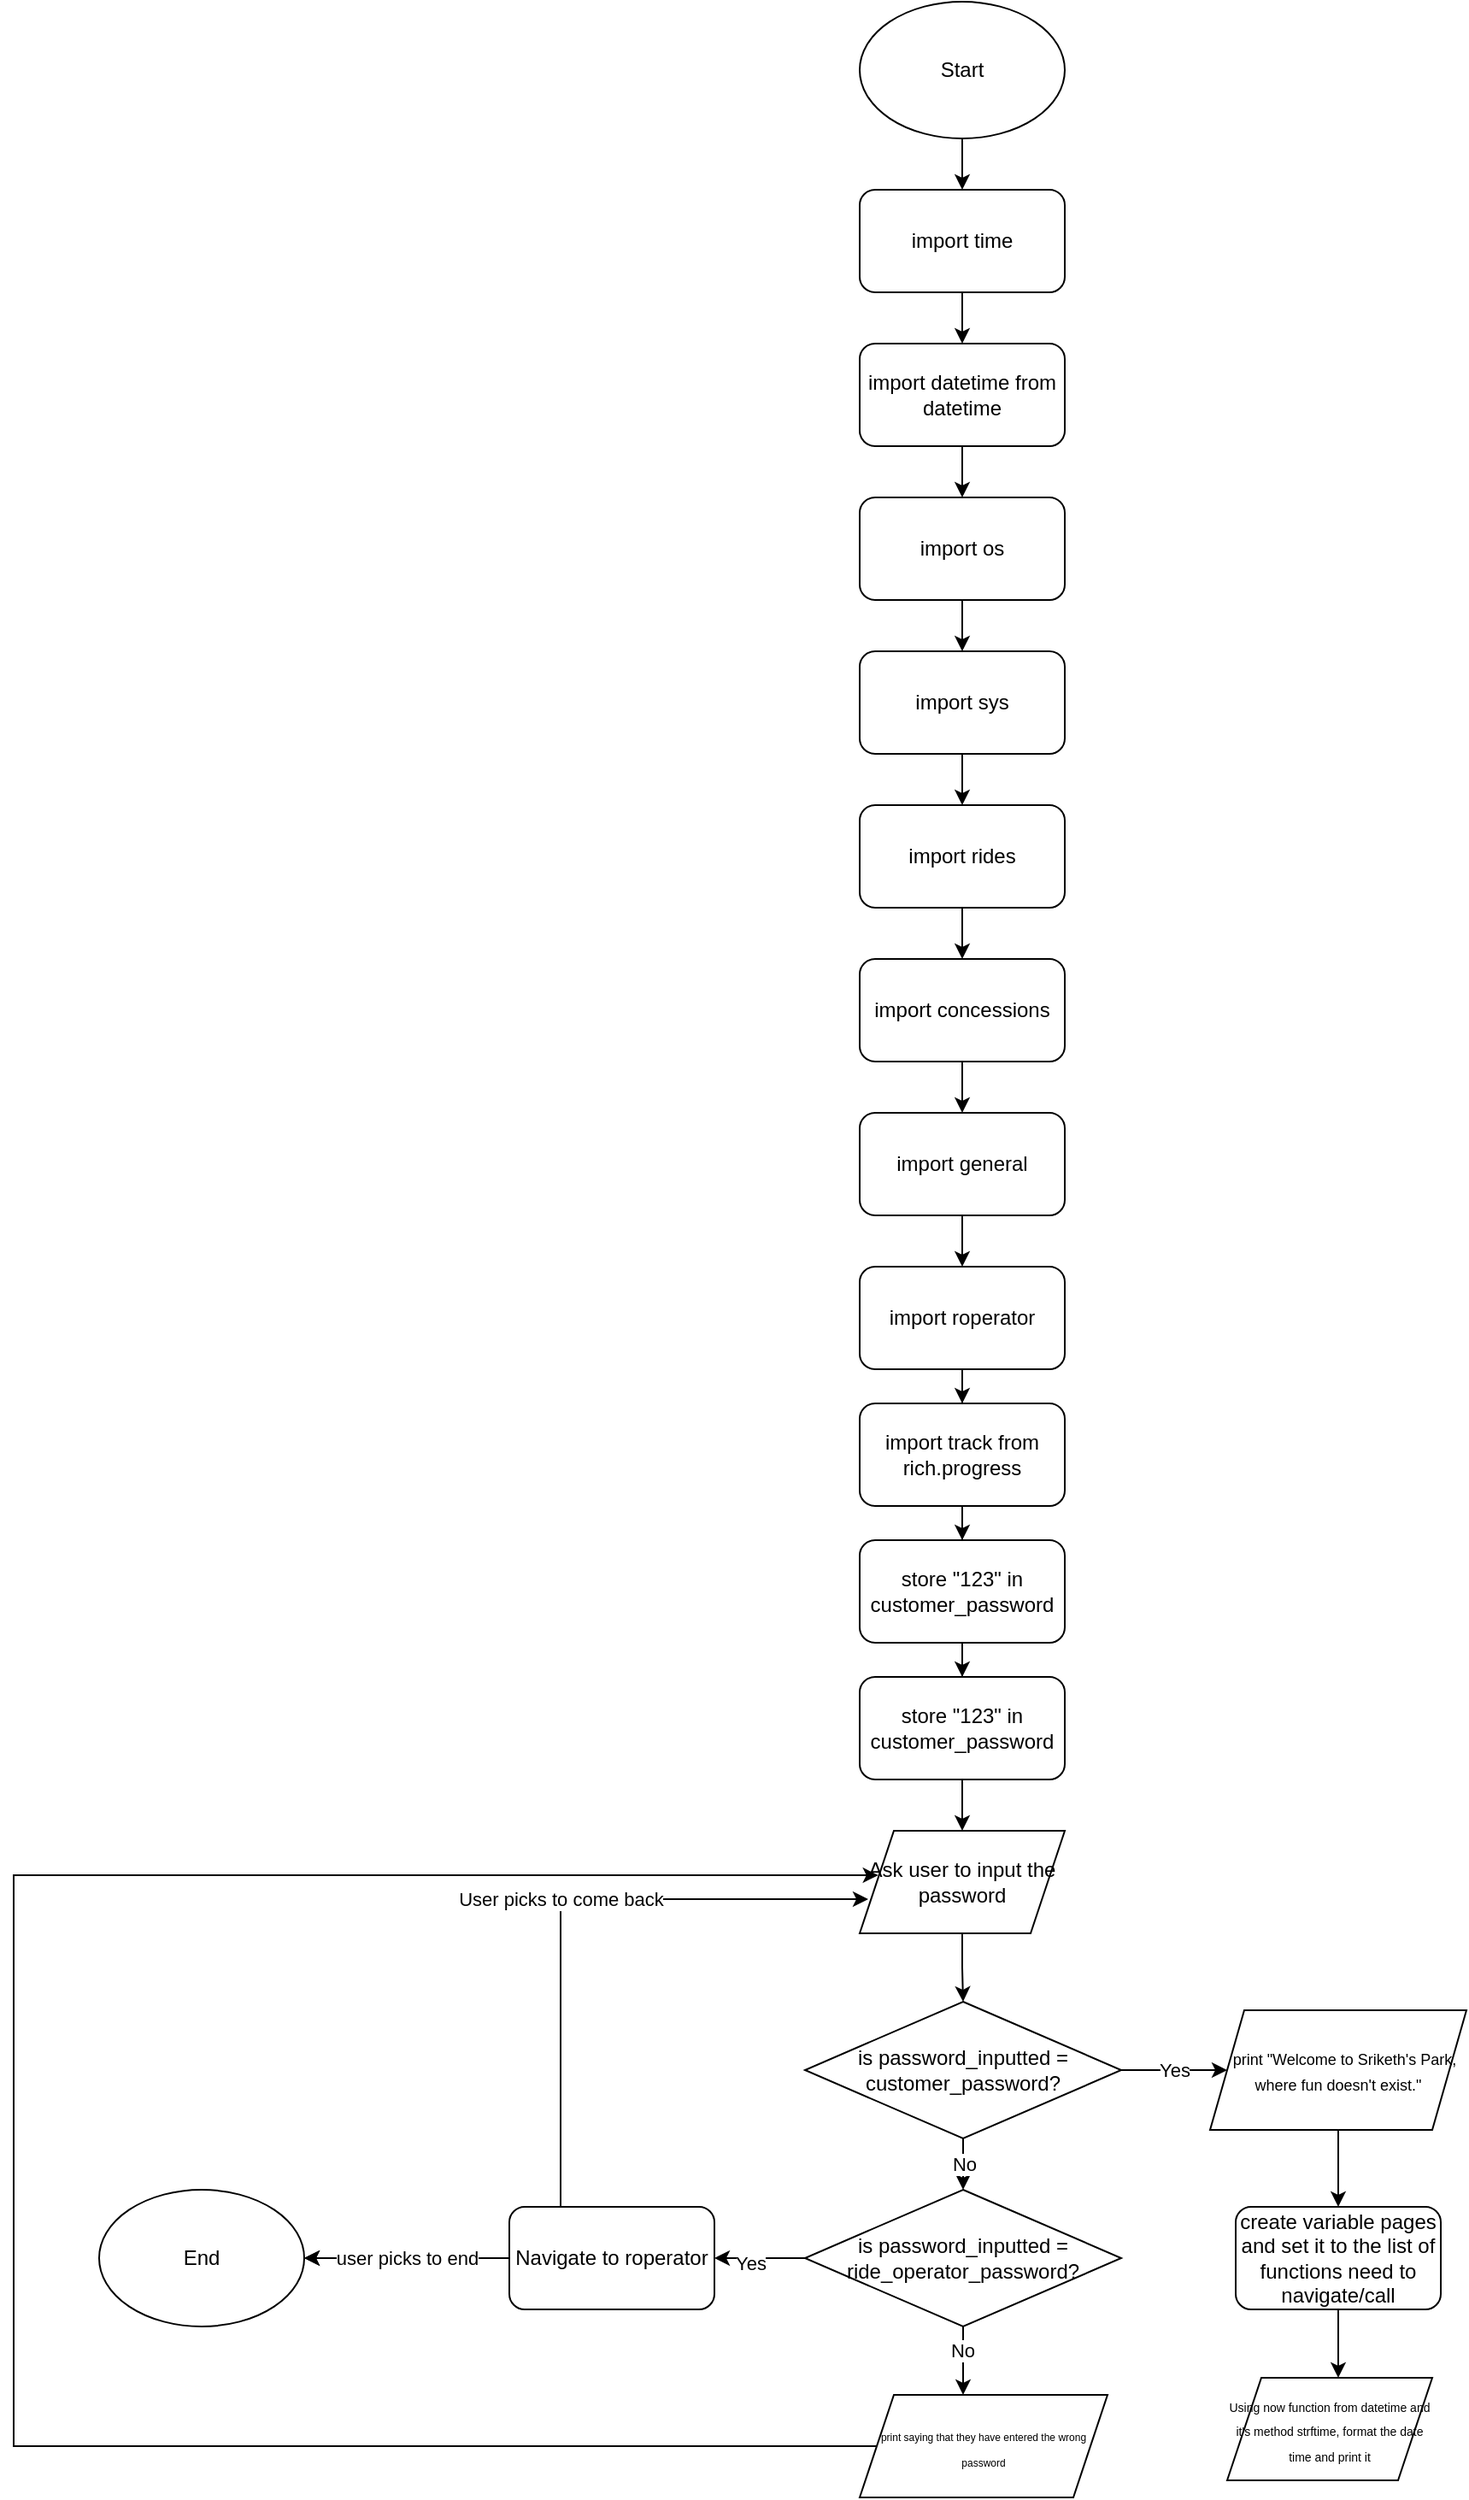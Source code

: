 <mxfile version="24.2.5" type="device">
  <diagram name="Page-1" id="OyXNO2JN_G-qFlpIGVri">
    <mxGraphModel dx="1064" dy="125" grid="1" gridSize="10" guides="1" tooltips="1" connect="1" arrows="1" fold="1" page="1" pageScale="1" pageWidth="850" pageHeight="1100" math="0" shadow="0">
      <root>
        <mxCell id="0" />
        <mxCell id="1" parent="0" />
        <mxCell id="5xE5U3xkHbCkmWiP0uVH-16" style="edgeStyle=orthogonalEdgeStyle;rounded=0;orthogonalLoop=1;jettySize=auto;html=1;" edge="1" parent="1" source="5xE5U3xkHbCkmWiP0uVH-1" target="5xE5U3xkHbCkmWiP0uVH-2">
          <mxGeometry relative="1" as="geometry" />
        </mxCell>
        <mxCell id="5xE5U3xkHbCkmWiP0uVH-1" value="Start" style="ellipse;whiteSpace=wrap;html=1;" vertex="1" parent="1">
          <mxGeometry x="365" y="20" width="120" height="80" as="geometry" />
        </mxCell>
        <mxCell id="5xE5U3xkHbCkmWiP0uVH-17" style="edgeStyle=orthogonalEdgeStyle;rounded=0;orthogonalLoop=1;jettySize=auto;html=1;" edge="1" parent="1" source="5xE5U3xkHbCkmWiP0uVH-2" target="5xE5U3xkHbCkmWiP0uVH-3">
          <mxGeometry relative="1" as="geometry" />
        </mxCell>
        <mxCell id="5xE5U3xkHbCkmWiP0uVH-2" value="import time" style="rounded=1;whiteSpace=wrap;html=1;" vertex="1" parent="1">
          <mxGeometry x="365" y="130" width="120" height="60" as="geometry" />
        </mxCell>
        <mxCell id="5xE5U3xkHbCkmWiP0uVH-18" style="edgeStyle=orthogonalEdgeStyle;rounded=0;orthogonalLoop=1;jettySize=auto;html=1;" edge="1" parent="1" source="5xE5U3xkHbCkmWiP0uVH-3" target="5xE5U3xkHbCkmWiP0uVH-4">
          <mxGeometry relative="1" as="geometry" />
        </mxCell>
        <mxCell id="5xE5U3xkHbCkmWiP0uVH-3" value="import datetime from datetime" style="rounded=1;whiteSpace=wrap;html=1;" vertex="1" parent="1">
          <mxGeometry x="365" y="220" width="120" height="60" as="geometry" />
        </mxCell>
        <mxCell id="5xE5U3xkHbCkmWiP0uVH-20" style="edgeStyle=orthogonalEdgeStyle;rounded=0;orthogonalLoop=1;jettySize=auto;html=1;" edge="1" parent="1" source="5xE5U3xkHbCkmWiP0uVH-4" target="5xE5U3xkHbCkmWiP0uVH-5">
          <mxGeometry relative="1" as="geometry" />
        </mxCell>
        <mxCell id="5xE5U3xkHbCkmWiP0uVH-4" value="import os" style="rounded=1;whiteSpace=wrap;html=1;" vertex="1" parent="1">
          <mxGeometry x="365" y="310" width="120" height="60" as="geometry" />
        </mxCell>
        <mxCell id="5xE5U3xkHbCkmWiP0uVH-21" style="edgeStyle=orthogonalEdgeStyle;rounded=0;orthogonalLoop=1;jettySize=auto;html=1;" edge="1" parent="1" source="5xE5U3xkHbCkmWiP0uVH-5" target="5xE5U3xkHbCkmWiP0uVH-6">
          <mxGeometry relative="1" as="geometry" />
        </mxCell>
        <mxCell id="5xE5U3xkHbCkmWiP0uVH-5" value="import sys" style="rounded=1;whiteSpace=wrap;html=1;" vertex="1" parent="1">
          <mxGeometry x="365" y="400" width="120" height="60" as="geometry" />
        </mxCell>
        <mxCell id="5xE5U3xkHbCkmWiP0uVH-22" style="edgeStyle=orthogonalEdgeStyle;rounded=0;orthogonalLoop=1;jettySize=auto;html=1;" edge="1" parent="1" source="5xE5U3xkHbCkmWiP0uVH-6" target="5xE5U3xkHbCkmWiP0uVH-7">
          <mxGeometry relative="1" as="geometry" />
        </mxCell>
        <mxCell id="5xE5U3xkHbCkmWiP0uVH-6" value="import rides" style="rounded=1;whiteSpace=wrap;html=1;" vertex="1" parent="1">
          <mxGeometry x="365" y="490" width="120" height="60" as="geometry" />
        </mxCell>
        <mxCell id="5xE5U3xkHbCkmWiP0uVH-23" style="edgeStyle=orthogonalEdgeStyle;rounded=0;orthogonalLoop=1;jettySize=auto;html=1;" edge="1" parent="1" source="5xE5U3xkHbCkmWiP0uVH-7" target="5xE5U3xkHbCkmWiP0uVH-8">
          <mxGeometry relative="1" as="geometry" />
        </mxCell>
        <mxCell id="5xE5U3xkHbCkmWiP0uVH-7" value="import concessions" style="rounded=1;whiteSpace=wrap;html=1;" vertex="1" parent="1">
          <mxGeometry x="365" y="580" width="120" height="60" as="geometry" />
        </mxCell>
        <mxCell id="5xE5U3xkHbCkmWiP0uVH-24" style="edgeStyle=orthogonalEdgeStyle;rounded=0;orthogonalLoop=1;jettySize=auto;html=1;" edge="1" parent="1" source="5xE5U3xkHbCkmWiP0uVH-8" target="5xE5U3xkHbCkmWiP0uVH-9">
          <mxGeometry relative="1" as="geometry" />
        </mxCell>
        <mxCell id="5xE5U3xkHbCkmWiP0uVH-8" value="import general" style="rounded=1;whiteSpace=wrap;html=1;" vertex="1" parent="1">
          <mxGeometry x="365" y="670" width="120" height="60" as="geometry" />
        </mxCell>
        <mxCell id="5xE5U3xkHbCkmWiP0uVH-25" style="edgeStyle=orthogonalEdgeStyle;rounded=0;orthogonalLoop=1;jettySize=auto;html=1;" edge="1" parent="1" source="5xE5U3xkHbCkmWiP0uVH-9" target="5xE5U3xkHbCkmWiP0uVH-10">
          <mxGeometry relative="1" as="geometry" />
        </mxCell>
        <mxCell id="5xE5U3xkHbCkmWiP0uVH-9" value="import roperator" style="rounded=1;whiteSpace=wrap;html=1;" vertex="1" parent="1">
          <mxGeometry x="365" y="760" width="120" height="60" as="geometry" />
        </mxCell>
        <mxCell id="5xE5U3xkHbCkmWiP0uVH-26" style="edgeStyle=orthogonalEdgeStyle;rounded=0;orthogonalLoop=1;jettySize=auto;html=1;" edge="1" parent="1" source="5xE5U3xkHbCkmWiP0uVH-10" target="5xE5U3xkHbCkmWiP0uVH-11">
          <mxGeometry relative="1" as="geometry" />
        </mxCell>
        <mxCell id="5xE5U3xkHbCkmWiP0uVH-10" value="import track from rich.progress" style="rounded=1;whiteSpace=wrap;html=1;" vertex="1" parent="1">
          <mxGeometry x="365" y="840" width="120" height="60" as="geometry" />
        </mxCell>
        <mxCell id="5xE5U3xkHbCkmWiP0uVH-27" style="edgeStyle=orthogonalEdgeStyle;rounded=0;orthogonalLoop=1;jettySize=auto;html=1;" edge="1" parent="1" source="5xE5U3xkHbCkmWiP0uVH-11" target="5xE5U3xkHbCkmWiP0uVH-12">
          <mxGeometry relative="1" as="geometry" />
        </mxCell>
        <mxCell id="5xE5U3xkHbCkmWiP0uVH-11" value="store &quot;123&quot; in customer_password" style="rounded=1;whiteSpace=wrap;html=1;" vertex="1" parent="1">
          <mxGeometry x="365" y="920" width="120" height="60" as="geometry" />
        </mxCell>
        <mxCell id="5xE5U3xkHbCkmWiP0uVH-28" style="edgeStyle=orthogonalEdgeStyle;rounded=0;orthogonalLoop=1;jettySize=auto;html=1;" edge="1" parent="1" source="5xE5U3xkHbCkmWiP0uVH-12" target="5xE5U3xkHbCkmWiP0uVH-13">
          <mxGeometry relative="1" as="geometry" />
        </mxCell>
        <mxCell id="5xE5U3xkHbCkmWiP0uVH-12" value="store &quot;123&quot; in customer_password" style="rounded=1;whiteSpace=wrap;html=1;" vertex="1" parent="1">
          <mxGeometry x="365" y="1000" width="120" height="60" as="geometry" />
        </mxCell>
        <mxCell id="5xE5U3xkHbCkmWiP0uVH-29" style="edgeStyle=orthogonalEdgeStyle;rounded=0;orthogonalLoop=1;jettySize=auto;html=1;" edge="1" parent="1" source="5xE5U3xkHbCkmWiP0uVH-13" target="5xE5U3xkHbCkmWiP0uVH-15">
          <mxGeometry relative="1" as="geometry" />
        </mxCell>
        <mxCell id="5xE5U3xkHbCkmWiP0uVH-13" value="&lt;div&gt;&lt;span style=&quot;background-color: initial;&quot;&gt;Ask user to input the password&lt;/span&gt;&lt;br&gt;&lt;/div&gt;" style="shape=parallelogram;perimeter=parallelogramPerimeter;whiteSpace=wrap;html=1;fixedSize=1;" vertex="1" parent="1">
          <mxGeometry x="365" y="1090" width="120" height="60" as="geometry" />
        </mxCell>
        <mxCell id="5xE5U3xkHbCkmWiP0uVH-34" style="edgeStyle=orthogonalEdgeStyle;rounded=0;orthogonalLoop=1;jettySize=auto;html=1;" edge="1" parent="1" source="5xE5U3xkHbCkmWiP0uVH-14">
          <mxGeometry relative="1" as="geometry">
            <mxPoint x="280" y="1340" as="targetPoint" />
          </mxGeometry>
        </mxCell>
        <mxCell id="5xE5U3xkHbCkmWiP0uVH-45" value="Yes" style="edgeLabel;html=1;align=center;verticalAlign=middle;resizable=0;points=[];" vertex="1" connectable="0" parent="5xE5U3xkHbCkmWiP0uVH-34">
          <mxGeometry x="0.228" y="2" relative="1" as="geometry">
            <mxPoint as="offset" />
          </mxGeometry>
        </mxCell>
        <mxCell id="5xE5U3xkHbCkmWiP0uVH-44" style="edgeStyle=orthogonalEdgeStyle;rounded=0;orthogonalLoop=1;jettySize=auto;html=1;" edge="1" parent="1" source="5xE5U3xkHbCkmWiP0uVH-14">
          <mxGeometry relative="1" as="geometry">
            <mxPoint x="425.5" y="1420" as="targetPoint" />
          </mxGeometry>
        </mxCell>
        <mxCell id="5xE5U3xkHbCkmWiP0uVH-46" value="No" style="edgeLabel;html=1;align=center;verticalAlign=middle;resizable=0;points=[];" vertex="1" connectable="0" parent="5xE5U3xkHbCkmWiP0uVH-44">
          <mxGeometry x="-0.331" y="-1" relative="1" as="geometry">
            <mxPoint as="offset" />
          </mxGeometry>
        </mxCell>
        <mxCell id="5xE5U3xkHbCkmWiP0uVH-14" value="is password_inputted = ride_operator_password?" style="rhombus;whiteSpace=wrap;html=1;" vertex="1" parent="1">
          <mxGeometry x="333" y="1300" width="185" height="80" as="geometry" />
        </mxCell>
        <mxCell id="5xE5U3xkHbCkmWiP0uVH-30" value="No" style="edgeStyle=orthogonalEdgeStyle;rounded=0;orthogonalLoop=1;jettySize=auto;html=1;" edge="1" parent="1" source="5xE5U3xkHbCkmWiP0uVH-15" target="5xE5U3xkHbCkmWiP0uVH-14">
          <mxGeometry relative="1" as="geometry" />
        </mxCell>
        <mxCell id="5xE5U3xkHbCkmWiP0uVH-32" value="Yes" style="edgeStyle=orthogonalEdgeStyle;rounded=0;orthogonalLoop=1;jettySize=auto;html=1;" edge="1" parent="1" source="5xE5U3xkHbCkmWiP0uVH-15" target="5xE5U3xkHbCkmWiP0uVH-31">
          <mxGeometry relative="1" as="geometry" />
        </mxCell>
        <mxCell id="5xE5U3xkHbCkmWiP0uVH-15" value="is password_inputted = customer_password?" style="rhombus;whiteSpace=wrap;html=1;" vertex="1" parent="1">
          <mxGeometry x="333" y="1190" width="185" height="80" as="geometry" />
        </mxCell>
        <mxCell id="5xE5U3xkHbCkmWiP0uVH-53" style="edgeStyle=orthogonalEdgeStyle;rounded=0;orthogonalLoop=1;jettySize=auto;html=1;" edge="1" parent="1" source="5xE5U3xkHbCkmWiP0uVH-31">
          <mxGeometry relative="1" as="geometry">
            <mxPoint x="645" y="1310" as="targetPoint" />
          </mxGeometry>
        </mxCell>
        <mxCell id="5xE5U3xkHbCkmWiP0uVH-31" value="&lt;font style=&quot;font-size: 9px;&quot;&gt;&amp;nbsp; &amp;nbsp;print &quot;Welcome to Sriketh&#39;s Park, where fun doesn&#39;t exist.&quot;&lt;/font&gt;" style="shape=parallelogram;perimeter=parallelogramPerimeter;whiteSpace=wrap;html=1;fixedSize=1;" vertex="1" parent="1">
          <mxGeometry x="570" y="1195" width="150" height="70" as="geometry" />
        </mxCell>
        <mxCell id="5xE5U3xkHbCkmWiP0uVH-37" style="edgeStyle=orthogonalEdgeStyle;rounded=0;orthogonalLoop=1;jettySize=auto;html=1;entryX=1;entryY=0.5;entryDx=0;entryDy=0;" edge="1" parent="1" source="5xE5U3xkHbCkmWiP0uVH-35" target="5xE5U3xkHbCkmWiP0uVH-36">
          <mxGeometry relative="1" as="geometry" />
        </mxCell>
        <mxCell id="5xE5U3xkHbCkmWiP0uVH-38" value="User picks to come back" style="edgeStyle=orthogonalEdgeStyle;rounded=0;orthogonalLoop=1;jettySize=auto;html=1;" edge="1" parent="1">
          <mxGeometry relative="1" as="geometry">
            <mxPoint x="190" y="1310" as="sourcePoint" />
            <mxPoint x="370" y="1130" as="targetPoint" />
            <Array as="points">
              <mxPoint x="190" y="1130" />
            </Array>
          </mxGeometry>
        </mxCell>
        <mxCell id="5xE5U3xkHbCkmWiP0uVH-39" value="" style="edgeStyle=orthogonalEdgeStyle;rounded=0;orthogonalLoop=1;jettySize=auto;html=1;" edge="1" parent="1" source="5xE5U3xkHbCkmWiP0uVH-35" target="5xE5U3xkHbCkmWiP0uVH-36">
          <mxGeometry relative="1" as="geometry" />
        </mxCell>
        <mxCell id="5xE5U3xkHbCkmWiP0uVH-43" value="user picks to end" style="edgeLabel;html=1;align=center;verticalAlign=middle;resizable=0;points=[];" vertex="1" connectable="0" parent="5xE5U3xkHbCkmWiP0uVH-39">
          <mxGeometry x="-0.429" y="-2" relative="1" as="geometry">
            <mxPoint x="-26" y="2" as="offset" />
          </mxGeometry>
        </mxCell>
        <mxCell id="5xE5U3xkHbCkmWiP0uVH-35" value="Navigate to roperator" style="rounded=1;whiteSpace=wrap;html=1;" vertex="1" parent="1">
          <mxGeometry x="160" y="1310" width="120" height="60" as="geometry" />
        </mxCell>
        <mxCell id="5xE5U3xkHbCkmWiP0uVH-36" value="End" style="ellipse;whiteSpace=wrap;html=1;" vertex="1" parent="1">
          <mxGeometry x="-80" y="1300" width="120" height="80" as="geometry" />
        </mxCell>
        <mxCell id="5xE5U3xkHbCkmWiP0uVH-48" value="&lt;font style=&quot;font-size: 6px;&quot;&gt;print saying that they have entered the wrong password&lt;/font&gt;" style="shape=parallelogram;perimeter=parallelogramPerimeter;whiteSpace=wrap;html=1;fixedSize=1;" vertex="1" parent="1">
          <mxGeometry x="365" y="1420" width="145" height="60" as="geometry" />
        </mxCell>
        <mxCell id="5xE5U3xkHbCkmWiP0uVH-50" style="edgeStyle=orthogonalEdgeStyle;rounded=0;orthogonalLoop=1;jettySize=auto;html=1;" edge="1" parent="1" source="5xE5U3xkHbCkmWiP0uVH-48">
          <mxGeometry relative="1" as="geometry">
            <mxPoint x="355.01" y="1450" as="sourcePoint" />
            <mxPoint x="375.86" y="1116" as="targetPoint" />
            <Array as="points">
              <mxPoint x="-130" y="1450" />
              <mxPoint x="-130" y="1116" />
            </Array>
          </mxGeometry>
        </mxCell>
        <mxCell id="5xE5U3xkHbCkmWiP0uVH-55" style="edgeStyle=orthogonalEdgeStyle;rounded=0;orthogonalLoop=1;jettySize=auto;html=1;" edge="1" parent="1" source="5xE5U3xkHbCkmWiP0uVH-54">
          <mxGeometry relative="1" as="geometry">
            <mxPoint x="645" y="1410" as="targetPoint" />
          </mxGeometry>
        </mxCell>
        <mxCell id="5xE5U3xkHbCkmWiP0uVH-54" value="create variable pages and set it to the list of functions need to navigate/call" style="rounded=1;whiteSpace=wrap;html=1;" vertex="1" parent="1">
          <mxGeometry x="585" y="1310" width="120" height="60" as="geometry" />
        </mxCell>
        <mxCell id="5xE5U3xkHbCkmWiP0uVH-57" value="&lt;font style=&quot;font-size: 7px;&quot;&gt;Using now function from datetime and it&#39;s method strftime, format the date time and print it&lt;/font&gt;" style="shape=parallelogram;perimeter=parallelogramPerimeter;whiteSpace=wrap;html=1;fixedSize=1;" vertex="1" parent="1">
          <mxGeometry x="580" y="1410" width="120" height="60" as="geometry" />
        </mxCell>
      </root>
    </mxGraphModel>
  </diagram>
</mxfile>
